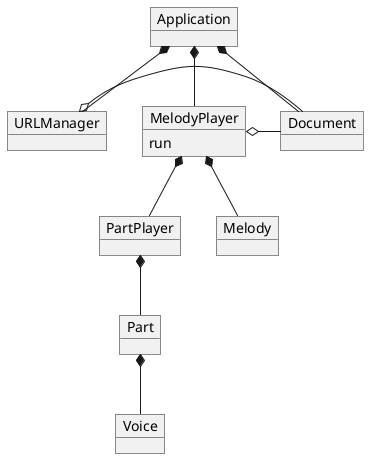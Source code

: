 @startuml

object Application {

}

object Document {

}

object URLManager {

}

object MelodyPlayer {
	run
}

object PartPlayer {

}

object Part {

}

object Voice {

}

object Melody {

}

Application *-- Document
Application *-- MelodyPlayer
Application *-- URLManager

URLManager o- Document
MelodyPlayer o- Document

MelodyPlayer *-- Melody
MelodyPlayer *-- PartPlayer
PartPlayer *-- Part
Part *-- Voice





@enduml
